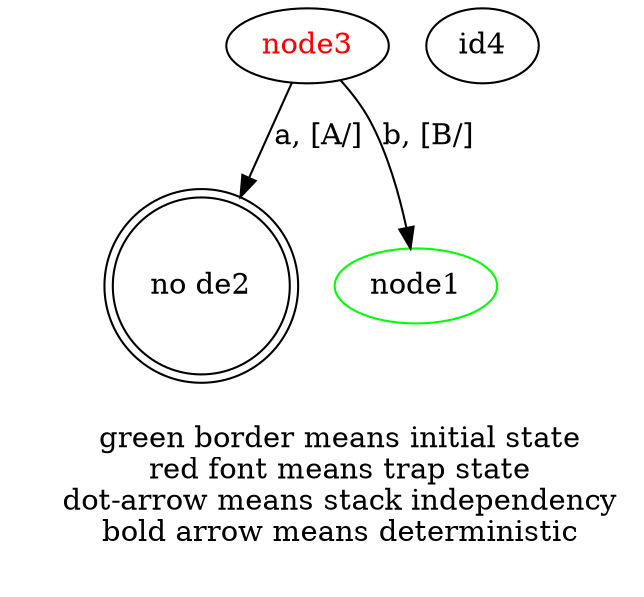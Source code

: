 
digraph G {
    node [shape = doublecircle]; "id2";
    node [shape = oval];

    id4;
    id1 [label="node1"];
    id1;
    id3 -> id2 [label="a, [A/]"]
    id1 [color="green"];
    id3 -> id1 [label="b, [B/]"]
    id3 [fontcolor="red"];
    id3 [label="node3"];
    id3;
    id2 [label="no de2"];
    id2;
    
    label="
    green border means initial state
    red font means trap state
    dot-arrow means stack independency
    bold arrow means deterministic
    "
}
        